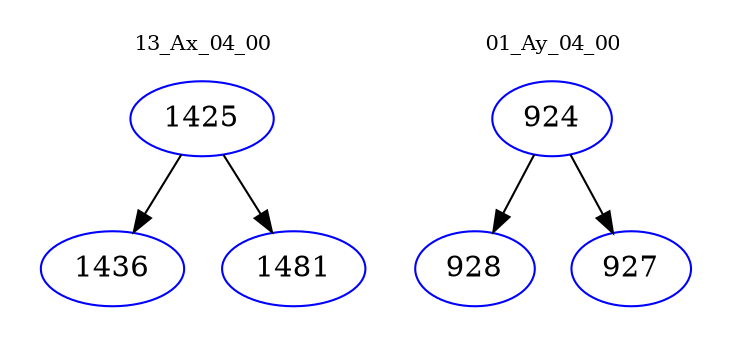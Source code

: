 digraph{
subgraph cluster_0 {
color = white
label = "13_Ax_04_00";
fontsize=10;
T0_1425 [label="1425", color="blue"]
T0_1425 -> T0_1436 [color="black"]
T0_1436 [label="1436", color="blue"]
T0_1425 -> T0_1481 [color="black"]
T0_1481 [label="1481", color="blue"]
}
subgraph cluster_1 {
color = white
label = "01_Ay_04_00";
fontsize=10;
T1_924 [label="924", color="blue"]
T1_924 -> T1_928 [color="black"]
T1_928 [label="928", color="blue"]
T1_924 -> T1_927 [color="black"]
T1_927 [label="927", color="blue"]
}
}
